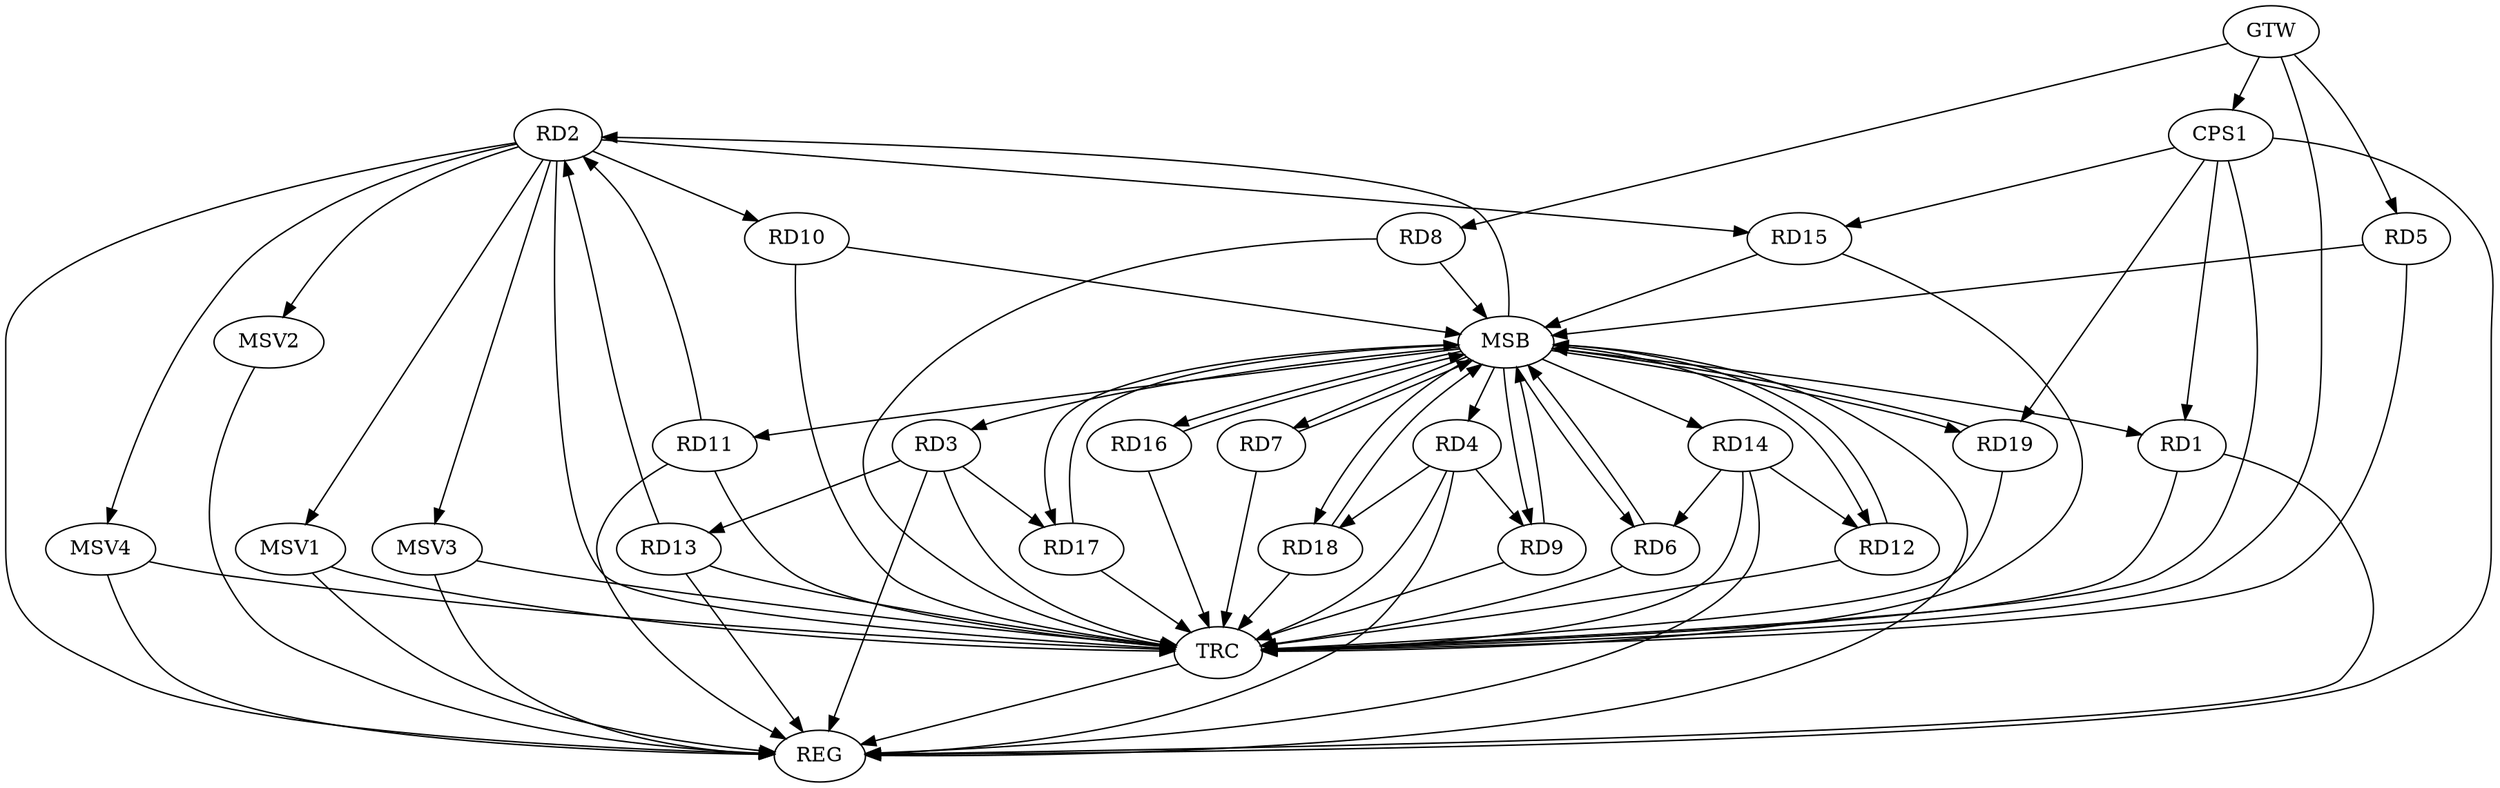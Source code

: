 strict digraph G {
  RD1 [ label="RD1" ];
  RD2 [ label="RD2" ];
  RD3 [ label="RD3" ];
  RD4 [ label="RD4" ];
  RD5 [ label="RD5" ];
  RD6 [ label="RD6" ];
  RD7 [ label="RD7" ];
  RD8 [ label="RD8" ];
  RD9 [ label="RD9" ];
  RD10 [ label="RD10" ];
  RD11 [ label="RD11" ];
  RD12 [ label="RD12" ];
  RD13 [ label="RD13" ];
  RD14 [ label="RD14" ];
  RD15 [ label="RD15" ];
  RD16 [ label="RD16" ];
  RD17 [ label="RD17" ];
  RD18 [ label="RD18" ];
  RD19 [ label="RD19" ];
  CPS1 [ label="CPS1" ];
  GTW [ label="GTW" ];
  REG [ label="REG" ];
  MSB [ label="MSB" ];
  TRC [ label="TRC" ];
  MSV1 [ label="MSV1" ];
  MSV2 [ label="MSV2" ];
  MSV3 [ label="MSV3" ];
  MSV4 [ label="MSV4" ];
  RD2 -> RD10;
  RD11 -> RD2;
  RD13 -> RD2;
  RD2 -> RD15;
  RD3 -> RD13;
  RD3 -> RD17;
  RD4 -> RD9;
  RD4 -> RD18;
  RD14 -> RD6;
  RD14 -> RD12;
  CPS1 -> RD1;
  CPS1 -> RD19;
  CPS1 -> RD15;
  GTW -> RD5;
  GTW -> RD8;
  GTW -> CPS1;
  RD1 -> REG;
  RD2 -> REG;
  RD3 -> REG;
  RD4 -> REG;
  RD11 -> REG;
  RD13 -> REG;
  RD14 -> REG;
  CPS1 -> REG;
  RD5 -> MSB;
  MSB -> RD4;
  MSB -> RD9;
  MSB -> RD12;
  MSB -> RD16;
  MSB -> REG;
  RD6 -> MSB;
  MSB -> RD3;
  RD7 -> MSB;
  RD8 -> MSB;
  MSB -> RD7;
  MSB -> RD14;
  MSB -> RD17;
  RD9 -> MSB;
  MSB -> RD2;
  MSB -> RD11;
  RD10 -> MSB;
  MSB -> RD6;
  MSB -> RD19;
  RD12 -> MSB;
  RD15 -> MSB;
  MSB -> RD1;
  RD16 -> MSB;
  RD17 -> MSB;
  MSB -> RD18;
  RD18 -> MSB;
  RD19 -> MSB;
  RD1 -> TRC;
  RD2 -> TRC;
  RD3 -> TRC;
  RD4 -> TRC;
  RD5 -> TRC;
  RD6 -> TRC;
  RD7 -> TRC;
  RD8 -> TRC;
  RD9 -> TRC;
  RD10 -> TRC;
  RD11 -> TRC;
  RD12 -> TRC;
  RD13 -> TRC;
  RD14 -> TRC;
  RD15 -> TRC;
  RD16 -> TRC;
  RD17 -> TRC;
  RD18 -> TRC;
  RD19 -> TRC;
  CPS1 -> TRC;
  GTW -> TRC;
  TRC -> REG;
  RD2 -> MSV1;
  MSV1 -> REG;
  MSV1 -> TRC;
  RD2 -> MSV2;
  RD2 -> MSV3;
  MSV2 -> REG;
  MSV3 -> REG;
  MSV3 -> TRC;
  RD2 -> MSV4;
  MSV4 -> REG;
  MSV4 -> TRC;
}
